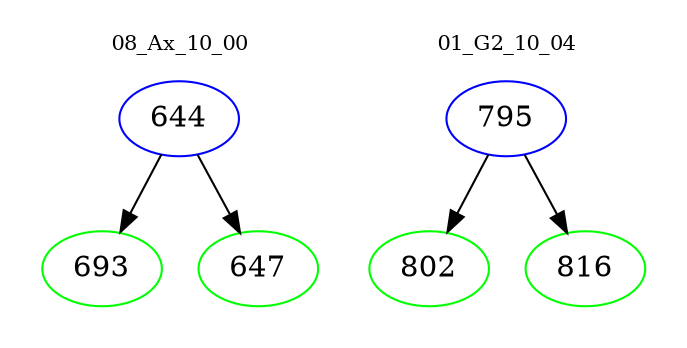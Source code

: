 digraph{
subgraph cluster_0 {
color = white
label = "08_Ax_10_00";
fontsize=10;
T0_644 [label="644", color="blue"]
T0_644 -> T0_693 [color="black"]
T0_693 [label="693", color="green"]
T0_644 -> T0_647 [color="black"]
T0_647 [label="647", color="green"]
}
subgraph cluster_1 {
color = white
label = "01_G2_10_04";
fontsize=10;
T1_795 [label="795", color="blue"]
T1_795 -> T1_802 [color="black"]
T1_802 [label="802", color="green"]
T1_795 -> T1_816 [color="black"]
T1_816 [label="816", color="green"]
}
}

